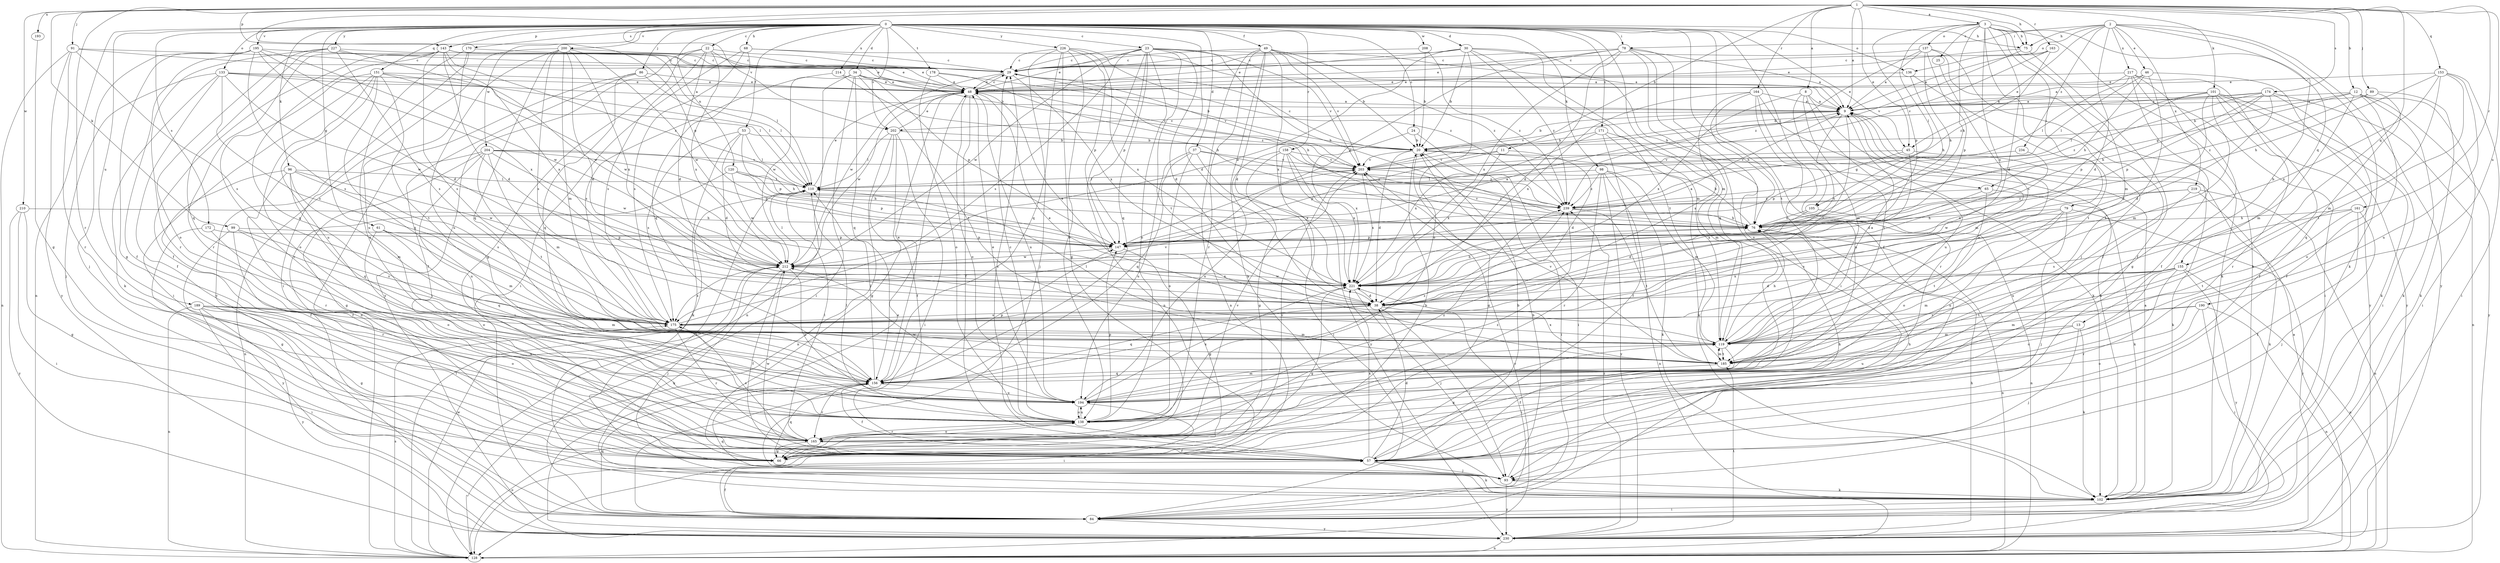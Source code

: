 strict digraph  {
0;
1;
2;
3;
8;
9;
11;
12;
13;
20;
22;
23;
24;
25;
29;
30;
34;
37;
38;
45;
46;
48;
49;
53;
57;
61;
65;
66;
68;
75;
76;
78;
79;
84;
86;
89;
91;
93;
96;
98;
99;
101;
102;
105;
110;
119;
120;
128;
133;
136;
137;
138;
143;
147;
151;
153;
155;
156;
158;
161;
163;
164;
165;
170;
171;
172;
174;
175;
178;
185;
189;
190;
193;
194;
195;
200;
202;
203;
204;
208;
210;
212;
214;
217;
219;
221;
226;
227;
230;
234;
239;
0 -> 22  [label=c];
0 -> 23  [label=c];
0 -> 24  [label=c];
0 -> 30  [label=d];
0 -> 34  [label=d];
0 -> 37  [label=d];
0 -> 38  [label=d];
0 -> 45  [label=e];
0 -> 49  [label=f];
0 -> 53  [label=f];
0 -> 57  [label=f];
0 -> 61  [label=g];
0 -> 68  [label=h];
0 -> 75  [label=h];
0 -> 78  [label=i];
0 -> 86  [label=j];
0 -> 96  [label=k];
0 -> 98  [label=k];
0 -> 105  [label=l];
0 -> 119  [label=m];
0 -> 120  [label=n];
0 -> 128  [label=n];
0 -> 133  [label=o];
0 -> 136  [label=o];
0 -> 143  [label=p];
0 -> 151  [label=q];
0 -> 158  [label=r];
0 -> 170  [label=s];
0 -> 171  [label=s];
0 -> 172  [label=s];
0 -> 178  [label=t];
0 -> 185  [label=t];
0 -> 189  [label=u];
0 -> 195  [label=v];
0 -> 200  [label=v];
0 -> 202  [label=v];
0 -> 204  [label=w];
0 -> 208  [label=w];
0 -> 214  [label=x];
0 -> 226  [label=y];
0 -> 227  [label=y];
1 -> 3  [label=a];
1 -> 8  [label=a];
1 -> 9  [label=a];
1 -> 11  [label=b];
1 -> 12  [label=b];
1 -> 45  [label=e];
1 -> 75  [label=h];
1 -> 89  [label=j];
1 -> 91  [label=j];
1 -> 99  [label=k];
1 -> 101  [label=k];
1 -> 143  [label=p];
1 -> 147  [label=p];
1 -> 153  [label=q];
1 -> 155  [label=q];
1 -> 161  [label=r];
1 -> 163  [label=r];
1 -> 164  [label=r];
1 -> 165  [label=r];
1 -> 174  [label=s];
1 -> 190  [label=u];
1 -> 193  [label=u];
1 -> 202  [label=v];
1 -> 210  [label=w];
2 -> 13  [label=b];
2 -> 38  [label=d];
2 -> 45  [label=e];
2 -> 46  [label=e];
2 -> 75  [label=h];
2 -> 78  [label=i];
2 -> 102  [label=k];
2 -> 136  [label=o];
2 -> 217  [label=x];
2 -> 219  [label=x];
2 -> 230  [label=y];
2 -> 234  [label=z];
3 -> 25  [label=c];
3 -> 38  [label=d];
3 -> 75  [label=h];
3 -> 76  [label=h];
3 -> 79  [label=i];
3 -> 93  [label=j];
3 -> 102  [label=k];
3 -> 105  [label=l];
3 -> 119  [label=m];
3 -> 137  [label=o];
3 -> 147  [label=p];
3 -> 155  [label=q];
3 -> 221  [label=x];
8 -> 9  [label=a];
8 -> 102  [label=k];
8 -> 119  [label=m];
8 -> 185  [label=t];
8 -> 194  [label=u];
8 -> 221  [label=x];
9 -> 20  [label=b];
9 -> 119  [label=m];
9 -> 175  [label=s];
9 -> 202  [label=v];
9 -> 203  [label=v];
9 -> 221  [label=x];
11 -> 38  [label=d];
11 -> 147  [label=p];
11 -> 203  [label=v];
11 -> 221  [label=x];
12 -> 9  [label=a];
12 -> 20  [label=b];
12 -> 65  [label=g];
12 -> 84  [label=i];
12 -> 102  [label=k];
12 -> 119  [label=m];
12 -> 138  [label=o];
12 -> 230  [label=y];
13 -> 93  [label=j];
13 -> 102  [label=k];
13 -> 119  [label=m];
13 -> 194  [label=u];
20 -> 29  [label=c];
20 -> 38  [label=d];
20 -> 65  [label=g];
20 -> 66  [label=g];
20 -> 84  [label=i];
20 -> 203  [label=v];
22 -> 29  [label=c];
22 -> 38  [label=d];
22 -> 48  [label=e];
22 -> 66  [label=g];
22 -> 175  [label=s];
22 -> 221  [label=x];
22 -> 230  [label=y];
23 -> 9  [label=a];
23 -> 29  [label=c];
23 -> 38  [label=d];
23 -> 48  [label=e];
23 -> 76  [label=h];
23 -> 128  [label=n];
23 -> 138  [label=o];
23 -> 147  [label=p];
23 -> 156  [label=q];
23 -> 175  [label=s];
23 -> 185  [label=t];
23 -> 203  [label=v];
23 -> 212  [label=w];
24 -> 20  [label=b];
24 -> 84  [label=i];
24 -> 221  [label=x];
25 -> 175  [label=s];
29 -> 48  [label=e];
29 -> 76  [label=h];
29 -> 203  [label=v];
29 -> 212  [label=w];
29 -> 221  [label=x];
30 -> 20  [label=b];
30 -> 29  [label=c];
30 -> 48  [label=e];
30 -> 76  [label=h];
30 -> 119  [label=m];
30 -> 138  [label=o];
30 -> 185  [label=t];
30 -> 212  [label=w];
30 -> 239  [label=z];
34 -> 48  [label=e];
34 -> 84  [label=i];
34 -> 128  [label=n];
34 -> 147  [label=p];
34 -> 156  [label=q];
34 -> 185  [label=t];
34 -> 203  [label=v];
34 -> 212  [label=w];
37 -> 138  [label=o];
37 -> 156  [label=q];
37 -> 194  [label=u];
37 -> 203  [label=v];
37 -> 221  [label=x];
37 -> 239  [label=z];
38 -> 48  [label=e];
38 -> 84  [label=i];
38 -> 93  [label=j];
38 -> 156  [label=q];
38 -> 175  [label=s];
45 -> 38  [label=d];
45 -> 102  [label=k];
45 -> 147  [label=p];
45 -> 203  [label=v];
46 -> 48  [label=e];
46 -> 76  [label=h];
46 -> 110  [label=l];
46 -> 185  [label=t];
46 -> 230  [label=y];
48 -> 9  [label=a];
48 -> 29  [label=c];
48 -> 57  [label=f];
48 -> 138  [label=o];
48 -> 194  [label=u];
48 -> 212  [label=w];
49 -> 20  [label=b];
49 -> 29  [label=c];
49 -> 38  [label=d];
49 -> 102  [label=k];
49 -> 128  [label=n];
49 -> 165  [label=r];
49 -> 203  [label=v];
49 -> 221  [label=x];
49 -> 239  [label=z];
53 -> 20  [label=b];
53 -> 38  [label=d];
53 -> 102  [label=k];
53 -> 110  [label=l];
53 -> 147  [label=p];
53 -> 175  [label=s];
57 -> 20  [label=b];
57 -> 29  [label=c];
57 -> 38  [label=d];
57 -> 76  [label=h];
57 -> 93  [label=j];
57 -> 102  [label=k];
57 -> 212  [label=w];
57 -> 221  [label=x];
61 -> 119  [label=m];
61 -> 138  [label=o];
61 -> 147  [label=p];
61 -> 156  [label=q];
65 -> 102  [label=k];
65 -> 138  [label=o];
65 -> 221  [label=x];
65 -> 239  [label=z];
66 -> 20  [label=b];
66 -> 76  [label=h];
66 -> 156  [label=q];
66 -> 203  [label=v];
68 -> 9  [label=a];
68 -> 29  [label=c];
68 -> 84  [label=i];
68 -> 156  [label=q];
68 -> 175  [label=s];
75 -> 48  [label=e];
75 -> 57  [label=f];
75 -> 203  [label=v];
76 -> 20  [label=b];
76 -> 128  [label=n];
76 -> 147  [label=p];
76 -> 203  [label=v];
78 -> 9  [label=a];
78 -> 29  [label=c];
78 -> 38  [label=d];
78 -> 48  [label=e];
78 -> 84  [label=i];
78 -> 138  [label=o];
78 -> 147  [label=p];
78 -> 156  [label=q];
78 -> 221  [label=x];
79 -> 76  [label=h];
79 -> 93  [label=j];
79 -> 175  [label=s];
79 -> 185  [label=t];
79 -> 194  [label=u];
79 -> 230  [label=y];
84 -> 57  [label=f];
84 -> 156  [label=q];
84 -> 230  [label=y];
86 -> 48  [label=e];
86 -> 57  [label=f];
86 -> 110  [label=l];
86 -> 128  [label=n];
86 -> 156  [label=q];
89 -> 9  [label=a];
89 -> 102  [label=k];
89 -> 156  [label=q];
89 -> 239  [label=z];
91 -> 29  [label=c];
91 -> 48  [label=e];
91 -> 128  [label=n];
91 -> 165  [label=r];
91 -> 175  [label=s];
91 -> 230  [label=y];
93 -> 20  [label=b];
93 -> 102  [label=k];
93 -> 110  [label=l];
93 -> 230  [label=y];
96 -> 57  [label=f];
96 -> 110  [label=l];
96 -> 119  [label=m];
96 -> 156  [label=q];
96 -> 165  [label=r];
96 -> 175  [label=s];
96 -> 212  [label=w];
98 -> 102  [label=k];
98 -> 110  [label=l];
98 -> 119  [label=m];
98 -> 128  [label=n];
98 -> 165  [label=r];
98 -> 230  [label=y];
98 -> 239  [label=z];
99 -> 66  [label=g];
99 -> 147  [label=p];
99 -> 165  [label=r];
99 -> 175  [label=s];
99 -> 185  [label=t];
101 -> 9  [label=a];
101 -> 38  [label=d];
101 -> 57  [label=f];
101 -> 84  [label=i];
101 -> 102  [label=k];
101 -> 110  [label=l];
101 -> 119  [label=m];
101 -> 147  [label=p];
101 -> 165  [label=r];
102 -> 9  [label=a];
102 -> 84  [label=i];
102 -> 156  [label=q];
105 -> 38  [label=d];
105 -> 76  [label=h];
105 -> 128  [label=n];
110 -> 48  [label=e];
110 -> 239  [label=z];
119 -> 9  [label=a];
119 -> 48  [label=e];
119 -> 57  [label=f];
119 -> 66  [label=g];
119 -> 76  [label=h];
119 -> 110  [label=l];
119 -> 185  [label=t];
120 -> 57  [label=f];
120 -> 76  [label=h];
120 -> 110  [label=l];
120 -> 147  [label=p];
120 -> 212  [label=w];
128 -> 9  [label=a];
128 -> 110  [label=l];
128 -> 138  [label=o];
128 -> 175  [label=s];
128 -> 203  [label=v];
128 -> 212  [label=w];
133 -> 9  [label=a];
133 -> 48  [label=e];
133 -> 57  [label=f];
133 -> 93  [label=j];
133 -> 102  [label=k];
133 -> 110  [label=l];
133 -> 175  [label=s];
133 -> 212  [label=w];
136 -> 48  [label=e];
136 -> 76  [label=h];
136 -> 185  [label=t];
137 -> 9  [label=a];
137 -> 29  [label=c];
137 -> 57  [label=f];
137 -> 76  [label=h];
137 -> 102  [label=k];
137 -> 147  [label=p];
137 -> 239  [label=z];
138 -> 29  [label=c];
138 -> 110  [label=l];
138 -> 147  [label=p];
138 -> 165  [label=r];
138 -> 194  [label=u];
138 -> 239  [label=z];
143 -> 29  [label=c];
143 -> 38  [label=d];
143 -> 48  [label=e];
143 -> 57  [label=f];
143 -> 110  [label=l];
143 -> 156  [label=q];
143 -> 165  [label=r];
143 -> 175  [label=s];
143 -> 221  [label=x];
143 -> 239  [label=z];
147 -> 9  [label=a];
147 -> 66  [label=g];
147 -> 212  [label=w];
151 -> 48  [label=e];
151 -> 84  [label=i];
151 -> 110  [label=l];
151 -> 138  [label=o];
151 -> 156  [label=q];
151 -> 165  [label=r];
151 -> 185  [label=t];
151 -> 194  [label=u];
151 -> 212  [label=w];
153 -> 48  [label=e];
153 -> 76  [label=h];
153 -> 84  [label=i];
153 -> 119  [label=m];
153 -> 185  [label=t];
153 -> 194  [label=u];
153 -> 221  [label=x];
155 -> 38  [label=d];
155 -> 119  [label=m];
155 -> 128  [label=n];
155 -> 138  [label=o];
155 -> 165  [label=r];
155 -> 185  [label=t];
155 -> 221  [label=x];
155 -> 230  [label=y];
156 -> 48  [label=e];
156 -> 57  [label=f];
156 -> 110  [label=l];
156 -> 147  [label=p];
156 -> 165  [label=r];
156 -> 194  [label=u];
156 -> 239  [label=z];
158 -> 66  [label=g];
158 -> 84  [label=i];
158 -> 194  [label=u];
158 -> 203  [label=v];
158 -> 221  [label=x];
158 -> 230  [label=y];
158 -> 239  [label=z];
161 -> 57  [label=f];
161 -> 76  [label=h];
161 -> 93  [label=j];
161 -> 175  [label=s];
161 -> 185  [label=t];
163 -> 9  [label=a];
163 -> 29  [label=c];
163 -> 203  [label=v];
163 -> 239  [label=z];
164 -> 9  [label=a];
164 -> 76  [label=h];
164 -> 102  [label=k];
164 -> 165  [label=r];
164 -> 175  [label=s];
164 -> 194  [label=u];
164 -> 221  [label=x];
165 -> 57  [label=f];
165 -> 66  [label=g];
165 -> 110  [label=l];
165 -> 138  [label=o];
165 -> 175  [label=s];
165 -> 203  [label=v];
165 -> 239  [label=z];
170 -> 29  [label=c];
170 -> 138  [label=o];
170 -> 194  [label=u];
170 -> 230  [label=y];
171 -> 20  [label=b];
171 -> 57  [label=f];
171 -> 102  [label=k];
171 -> 119  [label=m];
171 -> 221  [label=x];
172 -> 138  [label=o];
172 -> 147  [label=p];
172 -> 230  [label=y];
174 -> 9  [label=a];
174 -> 20  [label=b];
174 -> 38  [label=d];
174 -> 57  [label=f];
174 -> 76  [label=h];
174 -> 128  [label=n];
174 -> 147  [label=p];
174 -> 239  [label=z];
175 -> 119  [label=m];
175 -> 165  [label=r];
175 -> 203  [label=v];
178 -> 20  [label=b];
178 -> 48  [label=e];
178 -> 138  [label=o];
178 -> 239  [label=z];
185 -> 9  [label=a];
185 -> 119  [label=m];
185 -> 156  [label=q];
185 -> 203  [label=v];
185 -> 221  [label=x];
189 -> 66  [label=g];
189 -> 84  [label=i];
189 -> 119  [label=m];
189 -> 128  [label=n];
189 -> 138  [label=o];
189 -> 175  [label=s];
189 -> 194  [label=u];
189 -> 230  [label=y];
190 -> 84  [label=i];
190 -> 119  [label=m];
190 -> 128  [label=n];
190 -> 138  [label=o];
190 -> 175  [label=s];
193 -> 66  [label=g];
194 -> 48  [label=e];
194 -> 84  [label=i];
194 -> 119  [label=m];
194 -> 138  [label=o];
194 -> 212  [label=w];
194 -> 221  [label=x];
195 -> 29  [label=c];
195 -> 38  [label=d];
195 -> 57  [label=f];
195 -> 66  [label=g];
195 -> 93  [label=j];
195 -> 175  [label=s];
195 -> 212  [label=w];
195 -> 221  [label=x];
200 -> 29  [label=c];
200 -> 38  [label=d];
200 -> 84  [label=i];
200 -> 119  [label=m];
200 -> 156  [label=q];
200 -> 175  [label=s];
200 -> 194  [label=u];
200 -> 212  [label=w];
200 -> 221  [label=x];
202 -> 20  [label=b];
202 -> 48  [label=e];
202 -> 57  [label=f];
202 -> 66  [label=g];
202 -> 84  [label=i];
202 -> 110  [label=l];
202 -> 128  [label=n];
203 -> 110  [label=l];
203 -> 221  [label=x];
204 -> 66  [label=g];
204 -> 76  [label=h];
204 -> 119  [label=m];
204 -> 128  [label=n];
204 -> 147  [label=p];
204 -> 185  [label=t];
204 -> 194  [label=u];
204 -> 203  [label=v];
204 -> 212  [label=w];
208 -> 20  [label=b];
208 -> 29  [label=c];
208 -> 239  [label=z];
210 -> 66  [label=g];
210 -> 76  [label=h];
210 -> 84  [label=i];
210 -> 230  [label=y];
212 -> 9  [label=a];
212 -> 57  [label=f];
212 -> 93  [label=j];
212 -> 102  [label=k];
212 -> 110  [label=l];
212 -> 175  [label=s];
212 -> 194  [label=u];
212 -> 221  [label=x];
214 -> 48  [label=e];
214 -> 76  [label=h];
214 -> 175  [label=s];
217 -> 9  [label=a];
217 -> 48  [label=e];
217 -> 57  [label=f];
217 -> 66  [label=g];
217 -> 84  [label=i];
217 -> 110  [label=l];
217 -> 230  [label=y];
219 -> 102  [label=k];
219 -> 128  [label=n];
219 -> 194  [label=u];
219 -> 212  [label=w];
219 -> 239  [label=z];
221 -> 38  [label=d];
221 -> 66  [label=g];
221 -> 76  [label=h];
221 -> 93  [label=j];
221 -> 212  [label=w];
226 -> 29  [label=c];
226 -> 66  [label=g];
226 -> 93  [label=j];
226 -> 138  [label=o];
226 -> 147  [label=p];
226 -> 156  [label=q];
226 -> 221  [label=x];
226 -> 239  [label=z];
227 -> 20  [label=b];
227 -> 29  [label=c];
227 -> 138  [label=o];
227 -> 156  [label=q];
227 -> 165  [label=r];
227 -> 175  [label=s];
227 -> 212  [label=w];
230 -> 48  [label=e];
230 -> 76  [label=h];
230 -> 128  [label=n];
230 -> 185  [label=t];
230 -> 239  [label=z];
234 -> 203  [label=v];
234 -> 221  [label=x];
239 -> 76  [label=h];
239 -> 185  [label=t];
}
